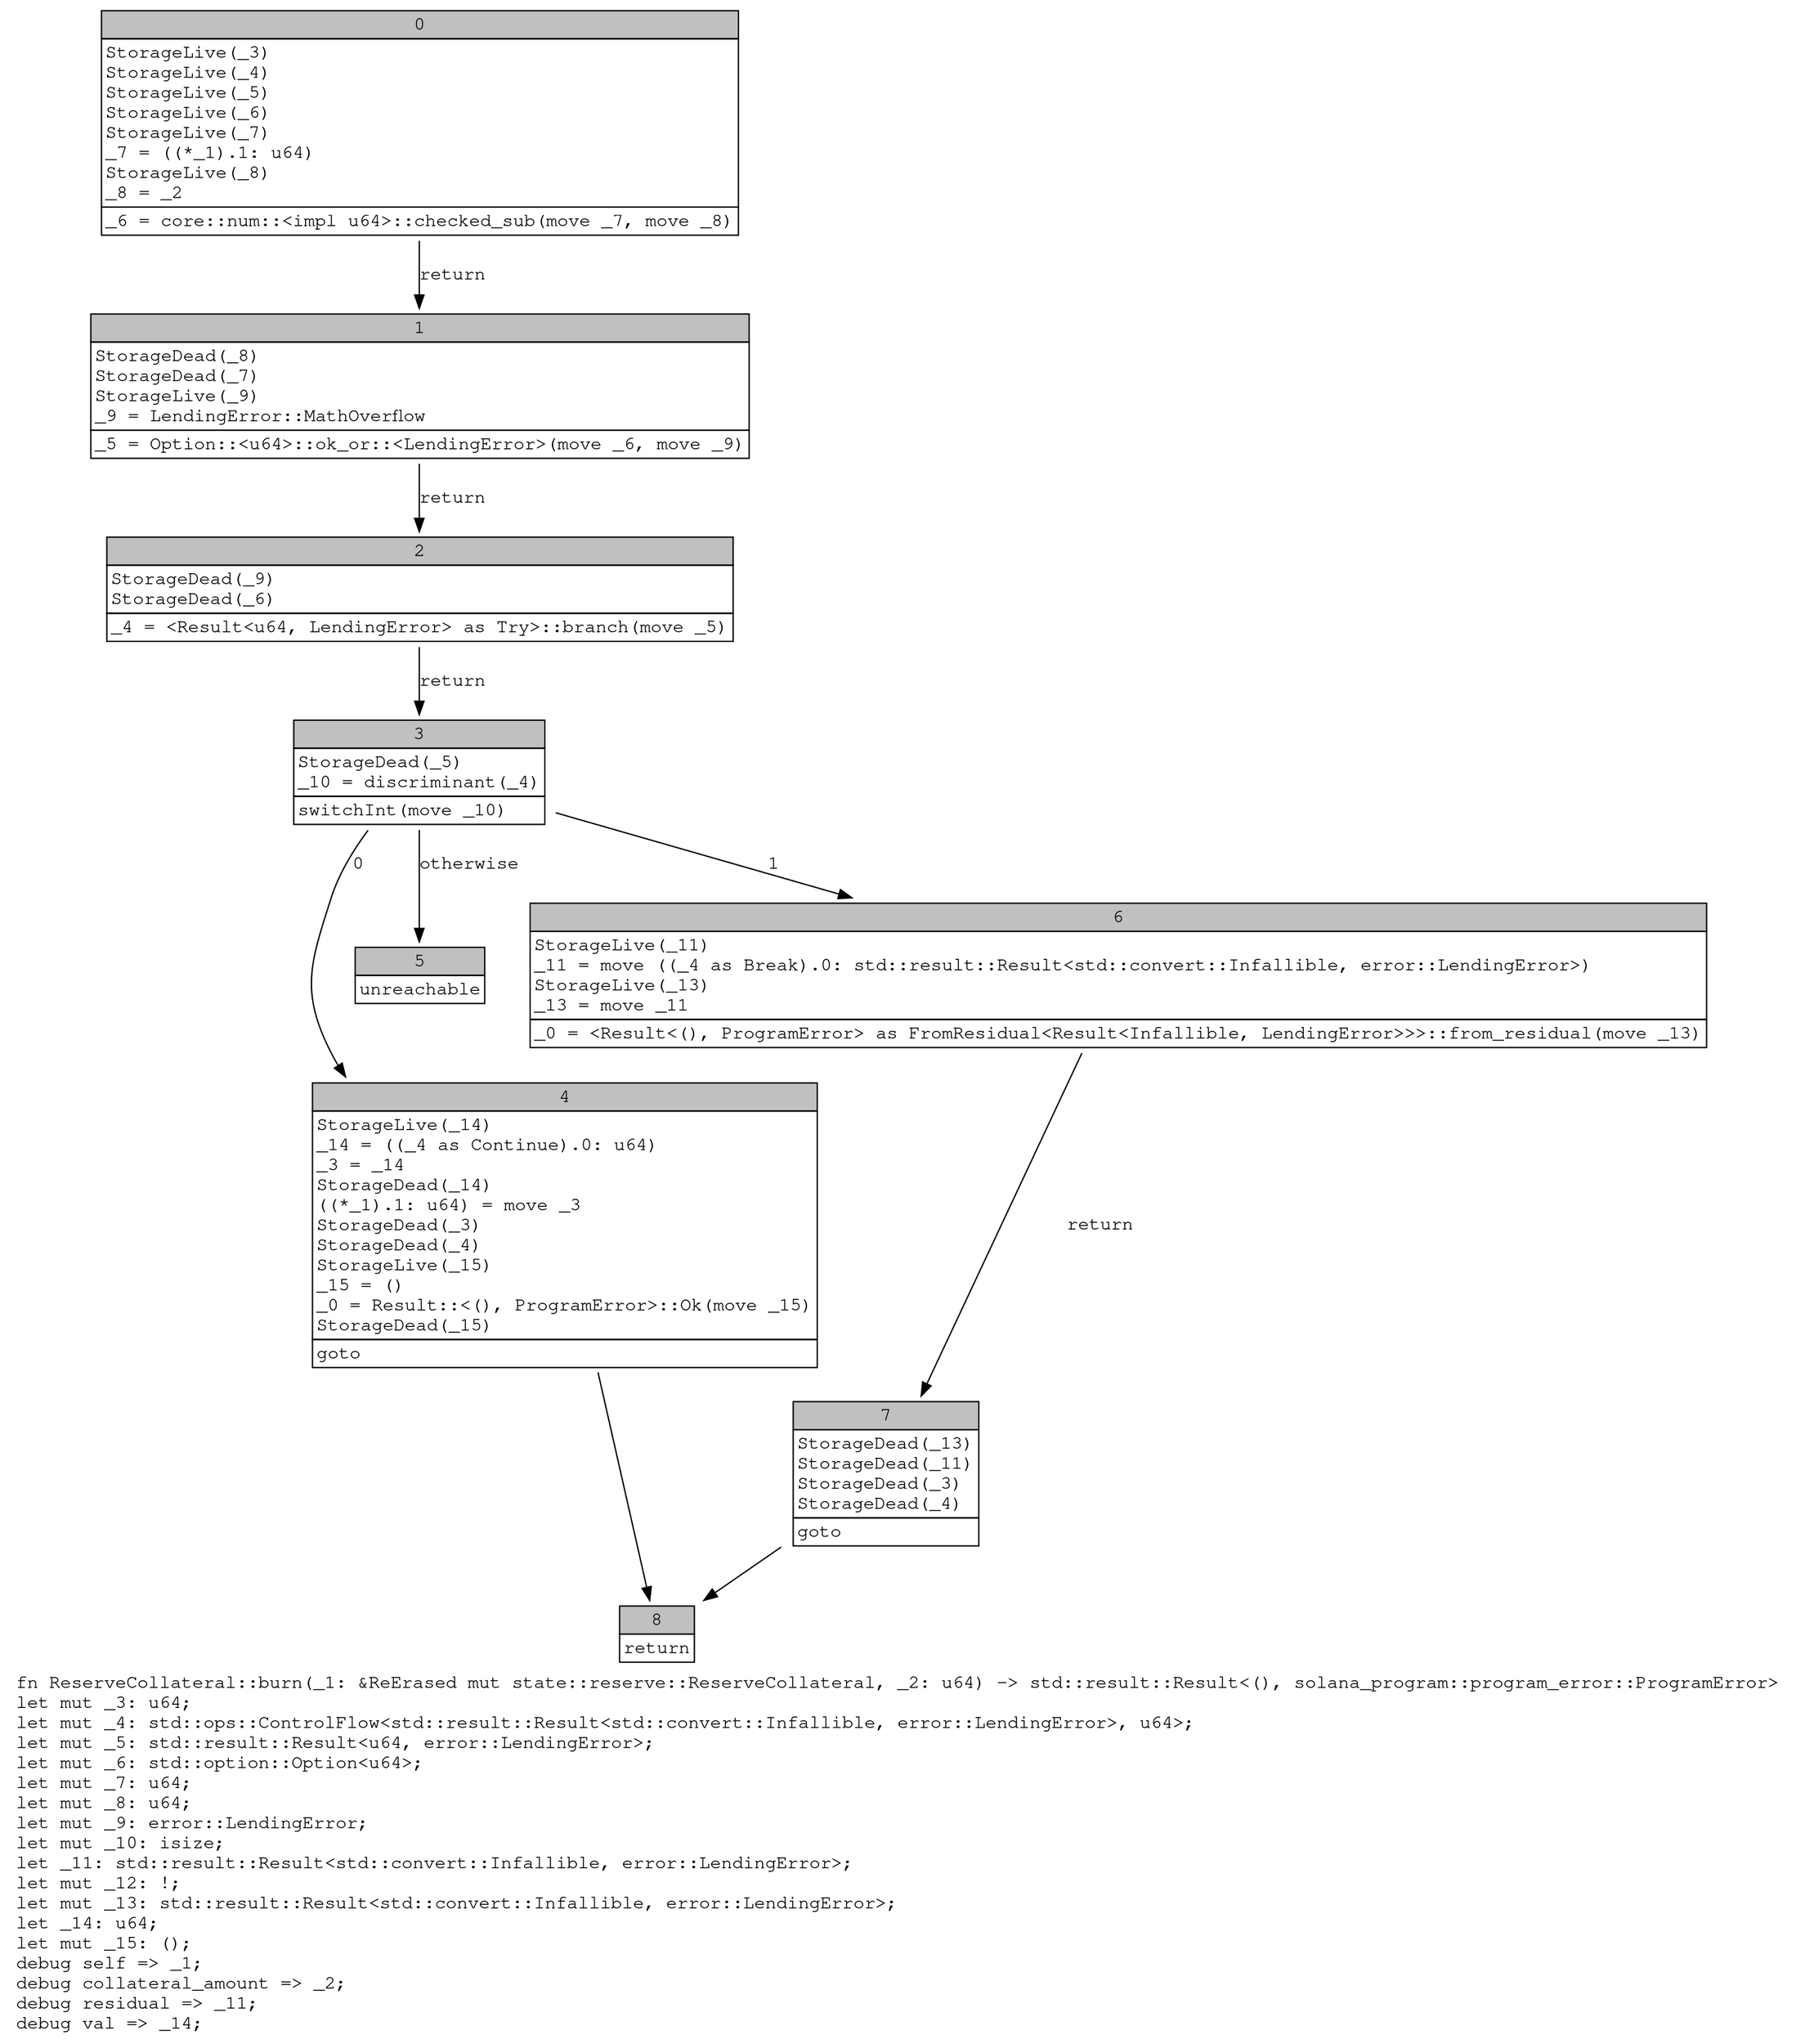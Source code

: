 digraph Mir_0_505 {
    graph [fontname="Courier, monospace"];
    node [fontname="Courier, monospace"];
    edge [fontname="Courier, monospace"];
    label=<fn ReserveCollateral::burn(_1: &amp;ReErased mut state::reserve::ReserveCollateral, _2: u64) -&gt; std::result::Result&lt;(), solana_program::program_error::ProgramError&gt;<br align="left"/>let mut _3: u64;<br align="left"/>let mut _4: std::ops::ControlFlow&lt;std::result::Result&lt;std::convert::Infallible, error::LendingError&gt;, u64&gt;;<br align="left"/>let mut _5: std::result::Result&lt;u64, error::LendingError&gt;;<br align="left"/>let mut _6: std::option::Option&lt;u64&gt;;<br align="left"/>let mut _7: u64;<br align="left"/>let mut _8: u64;<br align="left"/>let mut _9: error::LendingError;<br align="left"/>let mut _10: isize;<br align="left"/>let _11: std::result::Result&lt;std::convert::Infallible, error::LendingError&gt;;<br align="left"/>let mut _12: !;<br align="left"/>let mut _13: std::result::Result&lt;std::convert::Infallible, error::LendingError&gt;;<br align="left"/>let _14: u64;<br align="left"/>let mut _15: ();<br align="left"/>debug self =&gt; _1;<br align="left"/>debug collateral_amount =&gt; _2;<br align="left"/>debug residual =&gt; _11;<br align="left"/>debug val =&gt; _14;<br align="left"/>>;
    bb0__0_505 [shape="none", label=<<table border="0" cellborder="1" cellspacing="0"><tr><td bgcolor="gray" align="center" colspan="1">0</td></tr><tr><td align="left" balign="left">StorageLive(_3)<br/>StorageLive(_4)<br/>StorageLive(_5)<br/>StorageLive(_6)<br/>StorageLive(_7)<br/>_7 = ((*_1).1: u64)<br/>StorageLive(_8)<br/>_8 = _2<br/></td></tr><tr><td align="left">_6 = core::num::&lt;impl u64&gt;::checked_sub(move _7, move _8)</td></tr></table>>];
    bb1__0_505 [shape="none", label=<<table border="0" cellborder="1" cellspacing="0"><tr><td bgcolor="gray" align="center" colspan="1">1</td></tr><tr><td align="left" balign="left">StorageDead(_8)<br/>StorageDead(_7)<br/>StorageLive(_9)<br/>_9 = LendingError::MathOverflow<br/></td></tr><tr><td align="left">_5 = Option::&lt;u64&gt;::ok_or::&lt;LendingError&gt;(move _6, move _9)</td></tr></table>>];
    bb2__0_505 [shape="none", label=<<table border="0" cellborder="1" cellspacing="0"><tr><td bgcolor="gray" align="center" colspan="1">2</td></tr><tr><td align="left" balign="left">StorageDead(_9)<br/>StorageDead(_6)<br/></td></tr><tr><td align="left">_4 = &lt;Result&lt;u64, LendingError&gt; as Try&gt;::branch(move _5)</td></tr></table>>];
    bb3__0_505 [shape="none", label=<<table border="0" cellborder="1" cellspacing="0"><tr><td bgcolor="gray" align="center" colspan="1">3</td></tr><tr><td align="left" balign="left">StorageDead(_5)<br/>_10 = discriminant(_4)<br/></td></tr><tr><td align="left">switchInt(move _10)</td></tr></table>>];
    bb4__0_505 [shape="none", label=<<table border="0" cellborder="1" cellspacing="0"><tr><td bgcolor="gray" align="center" colspan="1">4</td></tr><tr><td align="left" balign="left">StorageLive(_14)<br/>_14 = ((_4 as Continue).0: u64)<br/>_3 = _14<br/>StorageDead(_14)<br/>((*_1).1: u64) = move _3<br/>StorageDead(_3)<br/>StorageDead(_4)<br/>StorageLive(_15)<br/>_15 = ()<br/>_0 = Result::&lt;(), ProgramError&gt;::Ok(move _15)<br/>StorageDead(_15)<br/></td></tr><tr><td align="left">goto</td></tr></table>>];
    bb5__0_505 [shape="none", label=<<table border="0" cellborder="1" cellspacing="0"><tr><td bgcolor="gray" align="center" colspan="1">5</td></tr><tr><td align="left">unreachable</td></tr></table>>];
    bb6__0_505 [shape="none", label=<<table border="0" cellborder="1" cellspacing="0"><tr><td bgcolor="gray" align="center" colspan="1">6</td></tr><tr><td align="left" balign="left">StorageLive(_11)<br/>_11 = move ((_4 as Break).0: std::result::Result&lt;std::convert::Infallible, error::LendingError&gt;)<br/>StorageLive(_13)<br/>_13 = move _11<br/></td></tr><tr><td align="left">_0 = &lt;Result&lt;(), ProgramError&gt; as FromResidual&lt;Result&lt;Infallible, LendingError&gt;&gt;&gt;::from_residual(move _13)</td></tr></table>>];
    bb7__0_505 [shape="none", label=<<table border="0" cellborder="1" cellspacing="0"><tr><td bgcolor="gray" align="center" colspan="1">7</td></tr><tr><td align="left" balign="left">StorageDead(_13)<br/>StorageDead(_11)<br/>StorageDead(_3)<br/>StorageDead(_4)<br/></td></tr><tr><td align="left">goto</td></tr></table>>];
    bb8__0_505 [shape="none", label=<<table border="0" cellborder="1" cellspacing="0"><tr><td bgcolor="gray" align="center" colspan="1">8</td></tr><tr><td align="left">return</td></tr></table>>];
    bb0__0_505 -> bb1__0_505 [label="return"];
    bb1__0_505 -> bb2__0_505 [label="return"];
    bb2__0_505 -> bb3__0_505 [label="return"];
    bb3__0_505 -> bb4__0_505 [label="0"];
    bb3__0_505 -> bb6__0_505 [label="1"];
    bb3__0_505 -> bb5__0_505 [label="otherwise"];
    bb4__0_505 -> bb8__0_505 [label=""];
    bb6__0_505 -> bb7__0_505 [label="return"];
    bb7__0_505 -> bb8__0_505 [label=""];
}
